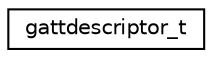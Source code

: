 digraph "Graphical Class Hierarchy"
{
  edge [fontname="Helvetica",fontsize="10",labelfontname="Helvetica",labelfontsize="10"];
  node [fontname="Helvetica",fontsize="10",shape=record];
  rankdir="LR";
  Node0 [label="gattdescriptor_t",height=0.2,width=0.4,color="black", fillcolor="white", style="filled",URL="$structgattdescriptor__t.html"];
}
